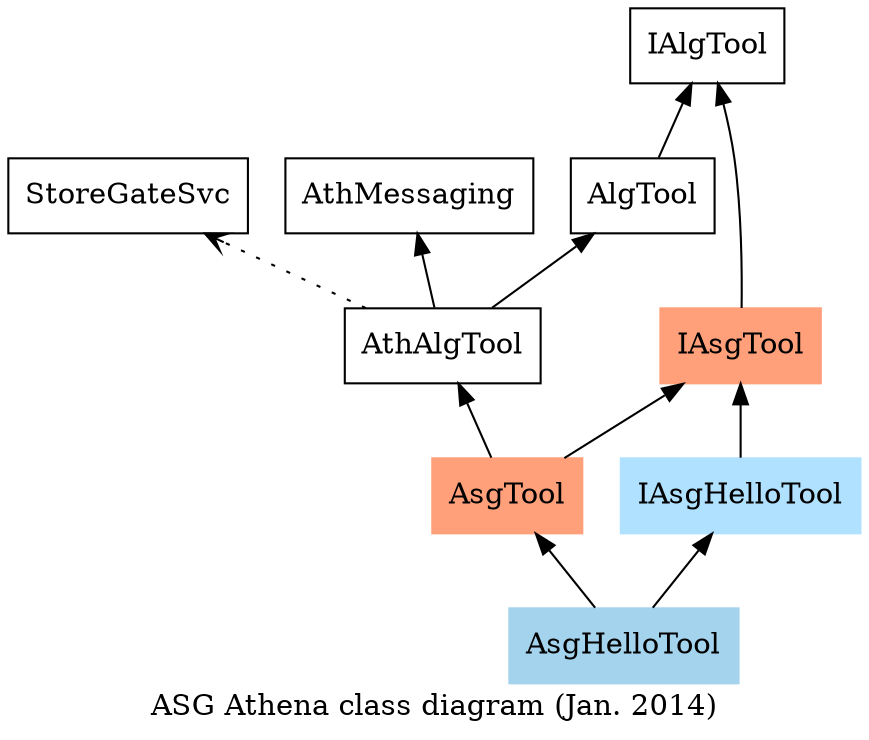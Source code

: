digraph class {
  labelloc="b";
  label="ASG Athena class diagram (Jan. 2014)"
  rankdir=BT;
  StoreGateSvc [ shape=rectangle ];
  AthMessaging [ shape=rectangle ];
  IAlgTool [ shape=rectangle ];
  AlgTool [ shape=rectangle ];
  AthAlgTool [ shape=rectangle ];
  IAsgTool [ shape=rectangle, color=lightsalmon, style=filled ];
  AsgTool [ shape=rectangle, color=lightsalmon, style=filled ];
  IAsgHelloTool [ shape=rectangle, color=lightskyblue1, style=filled ];
  AsgHelloTool [ shape=rectangle, color=lightskyblue2, style=filled ];
  AlgTool -> IAlgTool
  AthAlgTool -> AlgTool
  AthAlgTool -> AthMessaging
  AthAlgTool -> StoreGateSvc [ style=dotted, arrowhead=vee ]
  IAsgTool -> IAlgTool
  AsgTool -> IAsgTool
  AsgTool -> AthAlgTool
  IAsgHelloTool -> IAsgTool
  AsgHelloTool -> AsgTool
  AsgHelloTool -> IAsgHelloTool
}
